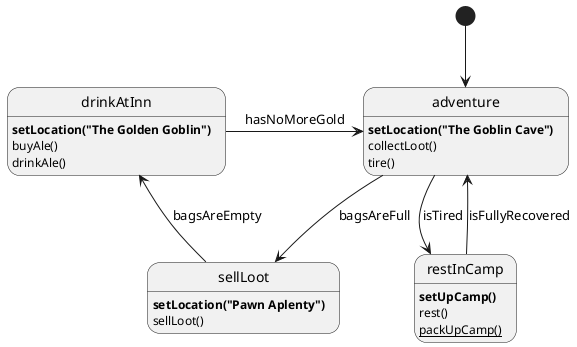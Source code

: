 @startuml
'https://plantuml.com/state-diagram

adventure : **setLocation("The Goblin Cave")**
adventure : collectLoot()
adventure : tire()

restInCamp : **setUpCamp()**
restInCamp : rest()
restInCamp : __packUpCamp()__

sellLoot : **setLocation("Pawn Aplenty")**
sellLoot : sellLoot()

drinkAtInn : **setLocation("The Golden Goblin")**
drinkAtInn : buyAle()
drinkAtInn : drinkAle()

[*] --> adventure
adventure --> restInCamp : isTired
restInCamp --> adventure : isFullyRecovered
adventure --> sellLoot : bagsAreFull
sellLoot --> drinkAtInn : bagsAreEmpty
drinkAtInn -> adventure : hasNoMoreGold

@enduml